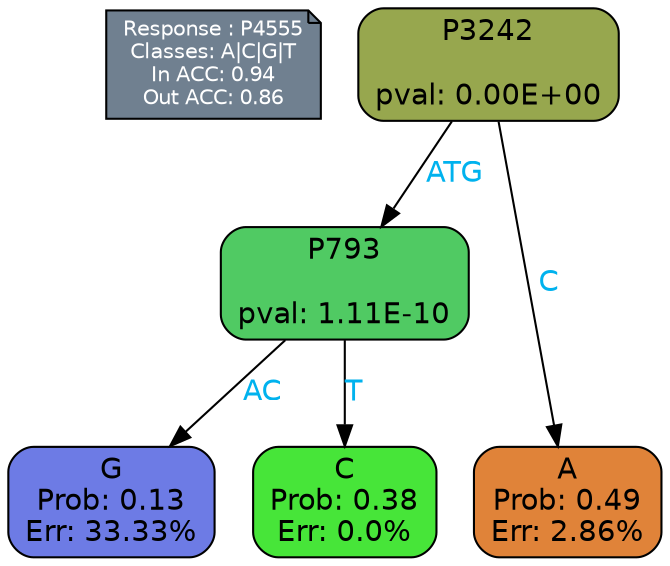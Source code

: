 digraph Tree {
node [shape=box, style="filled, rounded", color="black", fontname=helvetica] ;
graph [ranksep=equally, splines=polylines, bgcolor=transparent, dpi=600] ;
edge [fontname=helvetica] ;
LEGEND [label="Response : P4555
Classes: A|C|G|T
In ACC: 0.94
Out ACC: 0.86
",shape=note,align=left,style=filled,fillcolor="slategray",fontcolor="white",fontsize=10];1 [label="P3242

pval: 0.00E+00", fillcolor="#97a74e"] ;
2 [label="P793

pval: 1.11E-10", fillcolor="#50ca63"] ;
3 [label="G
Prob: 0.13
Err: 33.33%", fillcolor="#6d7be5"] ;
4 [label="C
Prob: 0.38
Err: 0.0%", fillcolor="#47e539"] ;
5 [label="A
Prob: 0.49
Err: 2.86%", fillcolor="#e08339"] ;
1 -> 2 [label="ATG",fontcolor=deepskyblue2] ;
1 -> 5 [label="C",fontcolor=deepskyblue2] ;
2 -> 3 [label="AC",fontcolor=deepskyblue2] ;
2 -> 4 [label="T",fontcolor=deepskyblue2] ;
{rank = same; 3;4;5;}{rank = same; LEGEND;1;}}